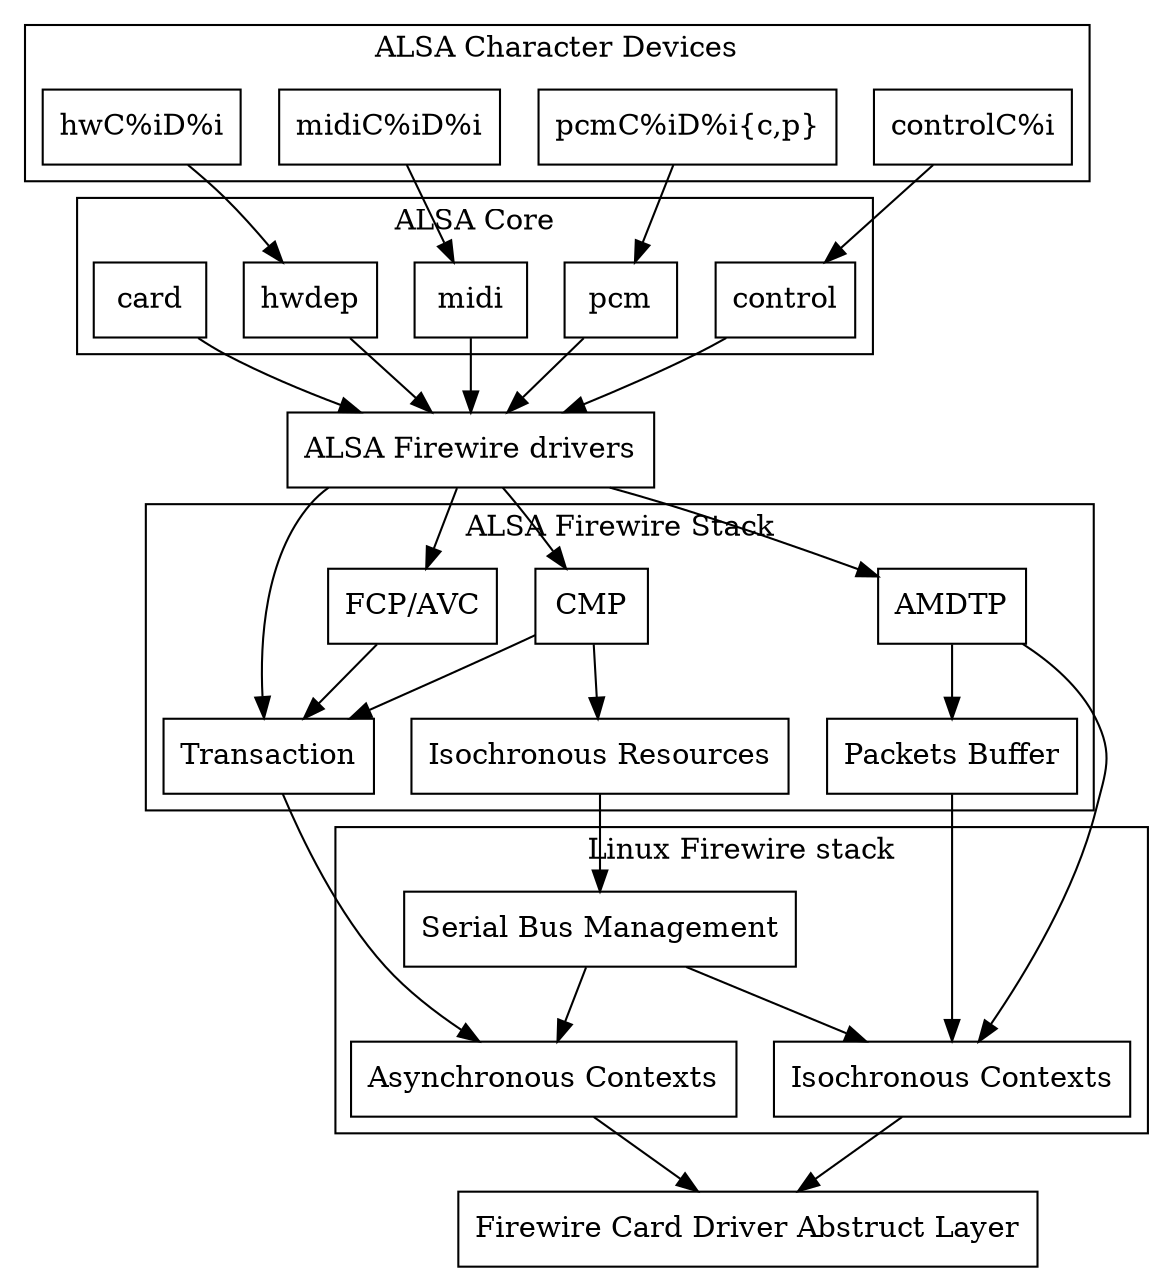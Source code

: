 digraph firewire_related_stacks {
  graph [rankdir = TB, compound = true];

	subgraph cluster0 {
		label="ALSA Character Devices";

		ctrl_cdev	[label="controlC%i", shape=box];
		pcm_cdev	[label="pcmC%iD%i{c,p}", shape=box];
		midi_cdev	[label="midiC%iD%i", shape=box];
		hw_cdev		[label="hwC%iD%i", shape=box];

	}

	subgraph cluster1 {
		label="ALSA Core";

		ctrl_cdev	-> ctrl;
		pcm_cdev	-> pcm;
		midi_cdev	-> midi;
		hw_cdev		-> hwdep;

		ctrl	[label="control", shape=box];
		pcm	[label="pcm", shape=box];
		midi	[label="midi", shape=box];
		hwdep	[label="hwdep", shape=box];
		card	[label="card", shape=box];

	}

	ctrl	-> snd_fw;
	pcm	-> snd_fw;
	midi	-> snd_fw;
	hwdep	-> snd_fw;
	card	-> snd_fw;

	snd_fw [label="ALSA Firewire drivers", shape=box];

	snd_fw	-> cmp;
	snd_fw	-> amdtp;
	snd_fw	-> fcp_avc;
	snd_fw	-> transaction;

	subgraph cluster2 {
		label="ALSA Firewire Stack";

		cmp		[label="CMP", shape=box];
		amdtp		[label="AMDTP", shape=box];
		fcp_avc		[label="FCP/AVC", shape=box];
		isoc_res	[label="Isochronous Resources", shape=box]
		packets_buf	[label="Packets Buffer", shape=box]
		transaction	[label="Transaction", shape=box]

		fcp_avc		-> transaction;
		cmp		-> transaction;
		cmp		-> isoc_res;
		amdtp		-> packets_buf
	}

	subgraph cluster3 {
		label="Linux Firewire stack";

		packets_buf	-> isoc_ctx;
		amdtp		-> isoc_ctx;
		transaction	-> async_ctx;
		isoc_res	-> bus_management;

		isoc_ctx	[label="Isochronous Contexts", shape=box]
		async_ctx	[label="Asynchronous Contexts", shape=box]
		bus_management	[label="Serial Bus Management", shape=box]

		bus_management	-> isoc_ctx;
		bus_management	-> async_ctx;
	}

	isoc_ctx	-> fw_card;
	async_ctx	-> fw_card;

	fw_card	[label="Firewire Card Driver Abstruct Layer", shape=box]
}

